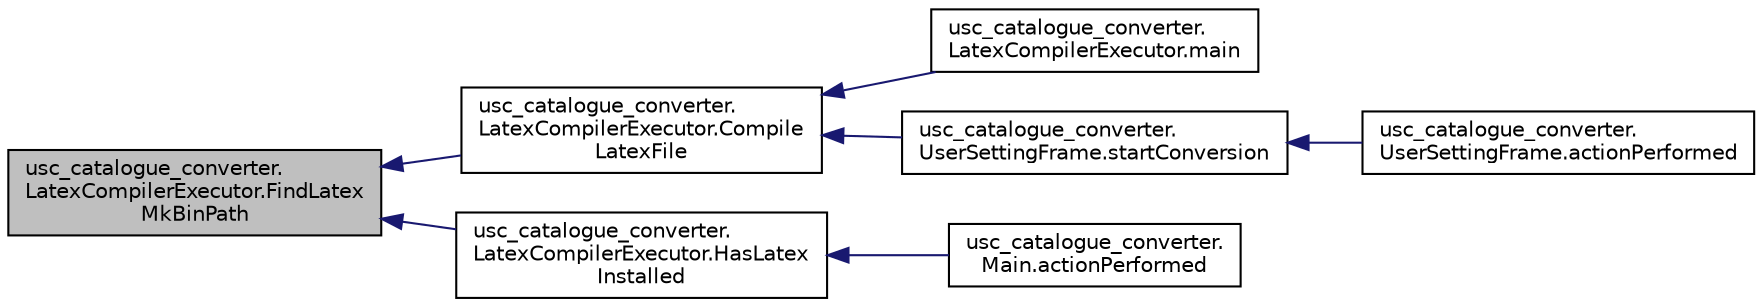 digraph "usc_catalogue_converter.LatexCompilerExecutor.FindLatexMkBinPath"
{
  edge [fontname="Helvetica",fontsize="10",labelfontname="Helvetica",labelfontsize="10"];
  node [fontname="Helvetica",fontsize="10",shape=record];
  rankdir="LR";
  Node12 [label="usc_catalogue_converter.\lLatexCompilerExecutor.FindLatex\lMkBinPath",height=0.2,width=0.4,color="black", fillcolor="grey75", style="filled", fontcolor="black"];
  Node12 -> Node13 [dir="back",color="midnightblue",fontsize="10",style="solid",fontname="Helvetica"];
  Node13 [label="usc_catalogue_converter.\lLatexCompilerExecutor.Compile\lLatexFile",height=0.2,width=0.4,color="black", fillcolor="white", style="filled",URL="$de/d4c/classusc__catalogue__converter_1_1_latex_compiler_executor.html#a8c72aa47f1bc8ebb1575d6f46510c5c2"];
  Node13 -> Node14 [dir="back",color="midnightblue",fontsize="10",style="solid",fontname="Helvetica"];
  Node14 [label="usc_catalogue_converter.\lLatexCompilerExecutor.main",height=0.2,width=0.4,color="black", fillcolor="white", style="filled",URL="$de/d4c/classusc__catalogue__converter_1_1_latex_compiler_executor.html#ab1841f67c7cb81845c7df98e1b147313"];
  Node13 -> Node15 [dir="back",color="midnightblue",fontsize="10",style="solid",fontname="Helvetica"];
  Node15 [label="usc_catalogue_converter.\lUserSettingFrame.startConversion",height=0.2,width=0.4,color="black", fillcolor="white", style="filled",URL="$d4/dd8/classusc__catalogue__converter_1_1_user_setting_frame.html#aab418e562314bd98c4cd5cd18805ba03"];
  Node15 -> Node16 [dir="back",color="midnightblue",fontsize="10",style="solid",fontname="Helvetica"];
  Node16 [label="usc_catalogue_converter.\lUserSettingFrame.actionPerformed",height=0.2,width=0.4,color="black", fillcolor="white", style="filled",URL="$d4/dd8/classusc__catalogue__converter_1_1_user_setting_frame.html#a57130353766afa50b1f9b0cb377d7442"];
  Node12 -> Node17 [dir="back",color="midnightblue",fontsize="10",style="solid",fontname="Helvetica"];
  Node17 [label="usc_catalogue_converter.\lLatexCompilerExecutor.HasLatex\lInstalled",height=0.2,width=0.4,color="black", fillcolor="white", style="filled",URL="$de/d4c/classusc__catalogue__converter_1_1_latex_compiler_executor.html#a4e25f0007d624093dd1875227a8ef7cf"];
  Node17 -> Node18 [dir="back",color="midnightblue",fontsize="10",style="solid",fontname="Helvetica"];
  Node18 [label="usc_catalogue_converter.\lMain.actionPerformed",height=0.2,width=0.4,color="black", fillcolor="white", style="filled",URL="$d8/de1/classusc__catalogue__converter_1_1_main.html#a8e60b8d00e07d663eecb115e42122216"];
}

